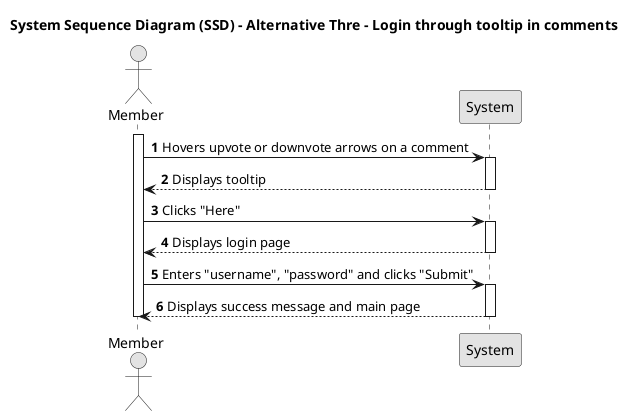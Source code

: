 @startuml SSD3
skinparam monochrome true
skinparam packageStyle rectangle
skinparam shadowing false

title System Sequence Diagram (SSD) - Alternative Thre - Login through tooltip in comments

autonumber

actor "Member" as Member
participant "System" as System

activate Member

    Member -> System: Hovers upvote or downvote arrows on a comment
    activate System

        System --> Member: Displays tooltip
        deactivate System

    Member -> System: Clicks "Here"
    activate System

        System --> Member: Displays login page
        deactivate System

    Member -> System: Enters "username", "password" and clicks "Submit"
    activate System

        System --> Member: Displays success message and main page
        deactivate System

deactivate Member

@enduml